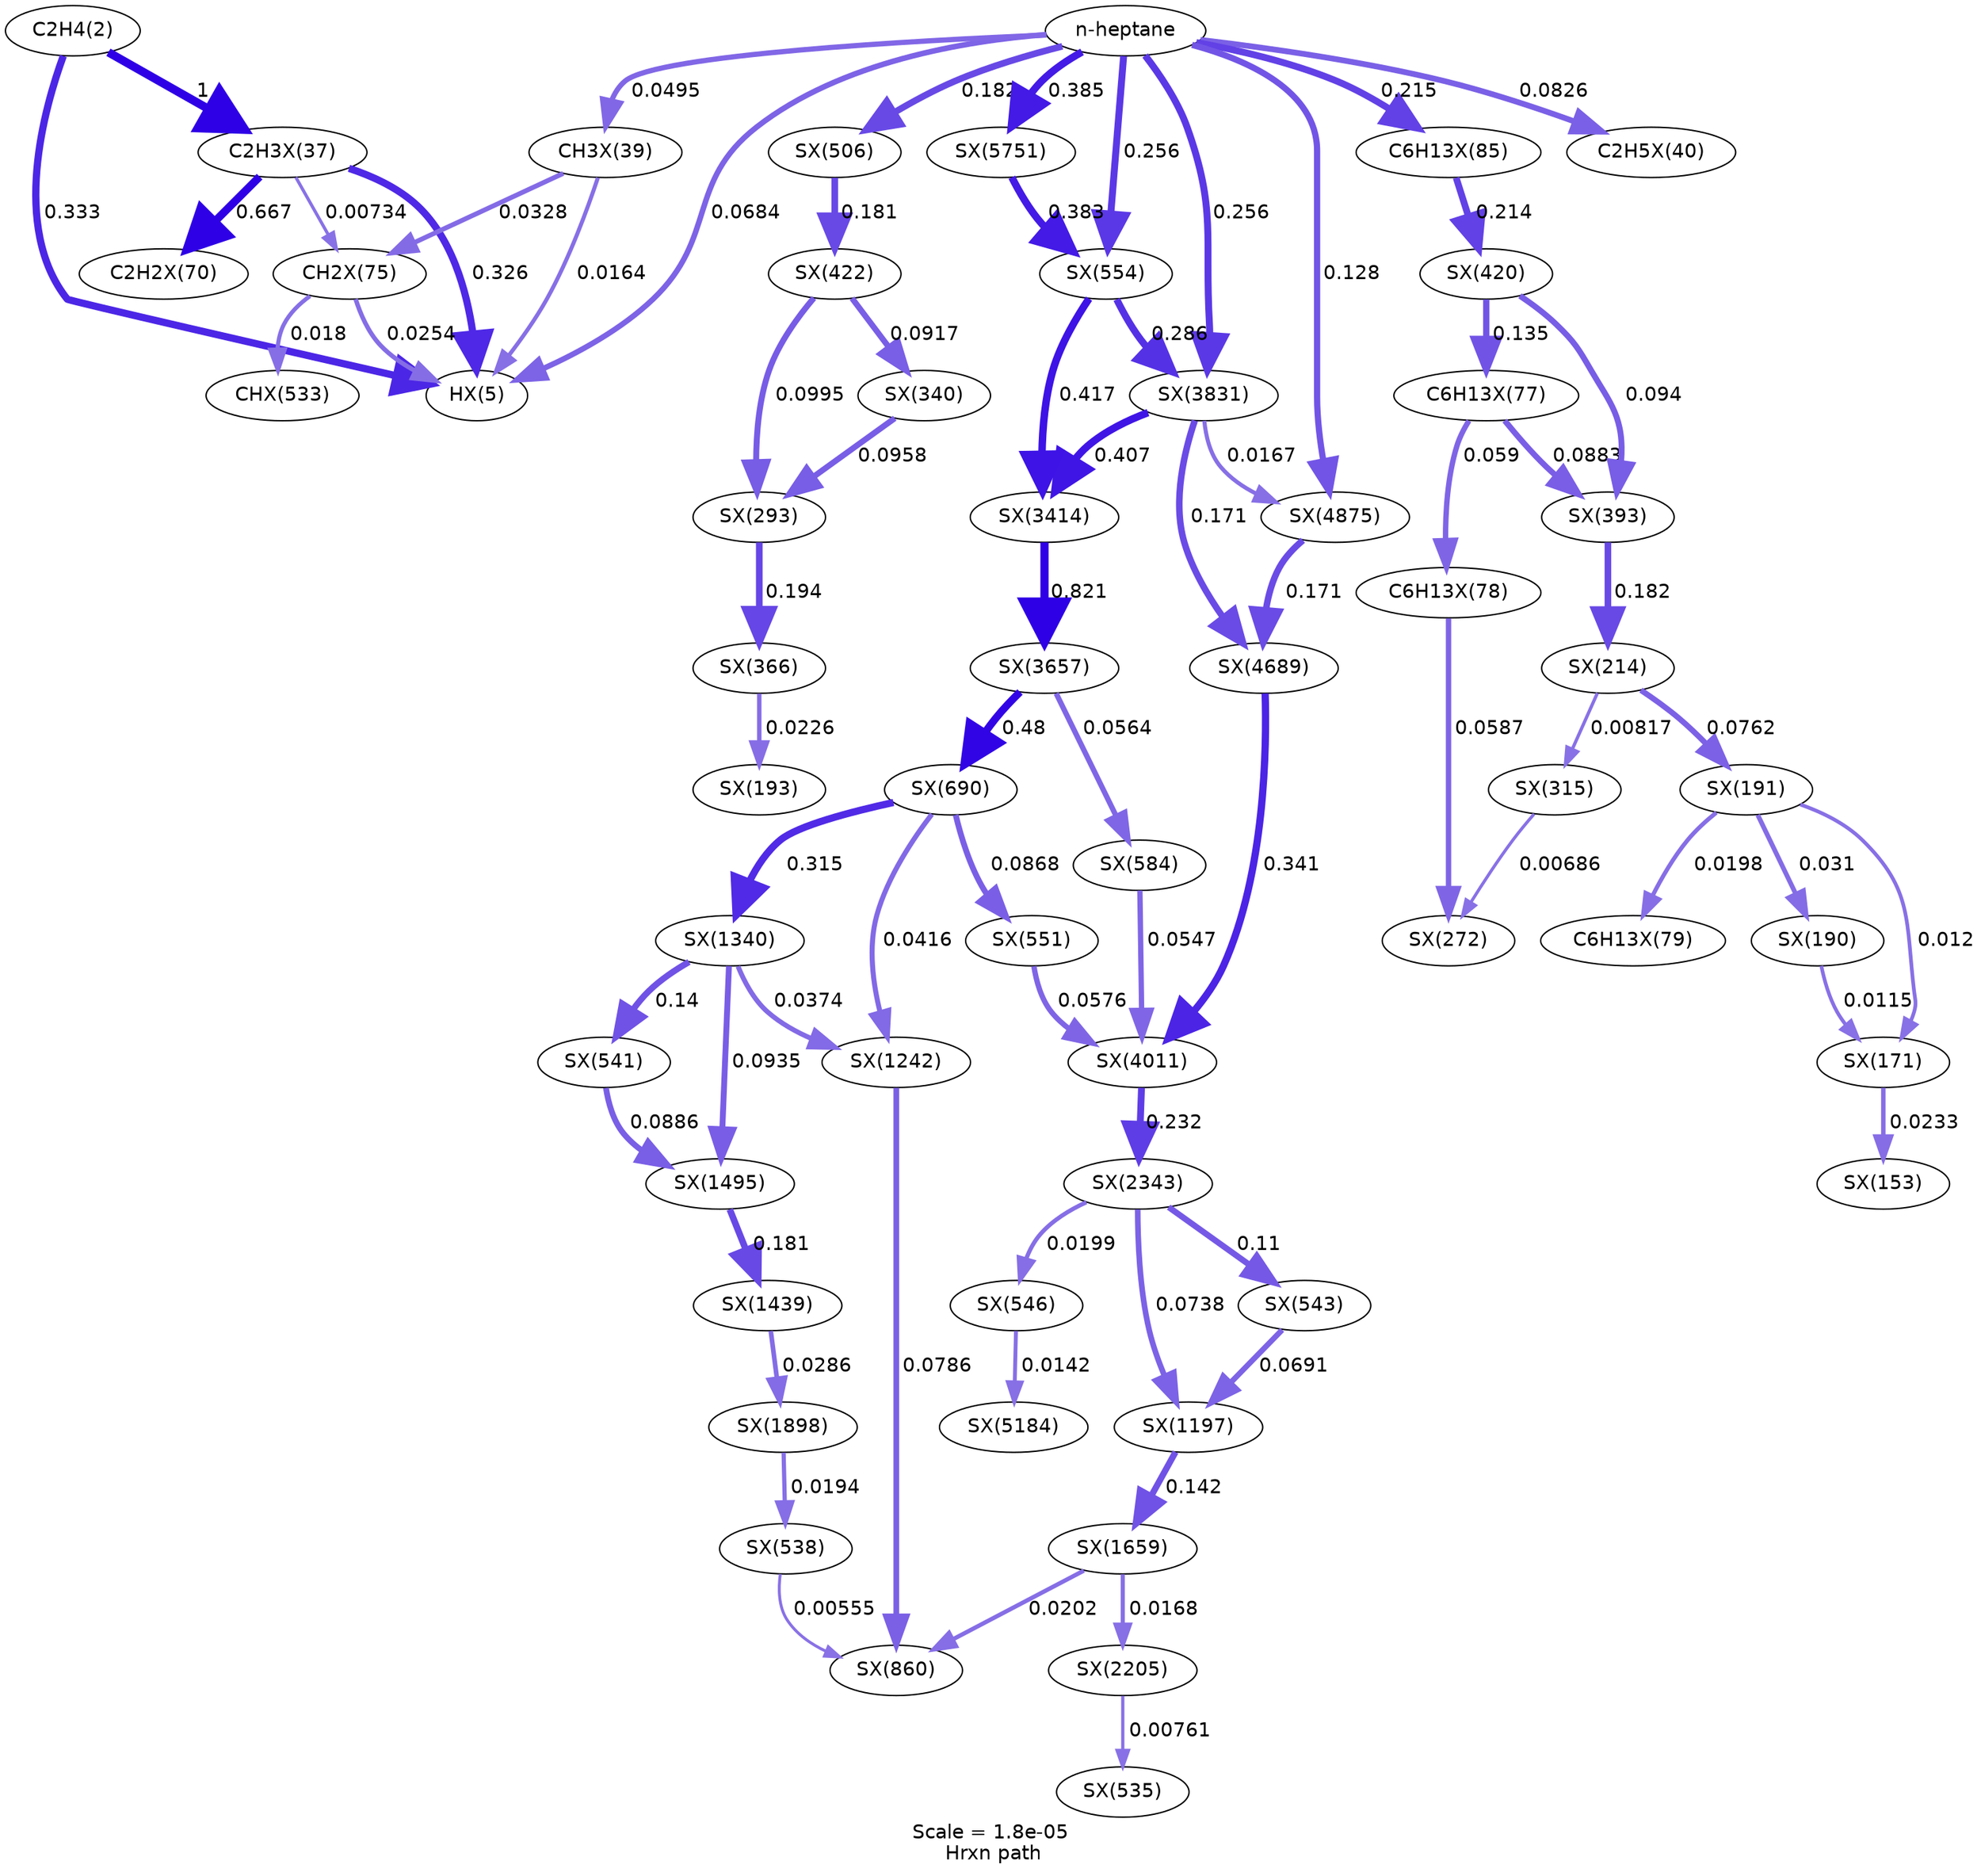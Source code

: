 digraph reaction_paths {
center=1;
s5 -> s9[fontname="Helvetica", style="setlinewidth(5.17)", arrowsize=2.59, color="0.7, 0.833, 0.9"
, label=" 0.333"];
s5 -> s10[fontname="Helvetica", style="setlinewidth(6)", arrowsize=3, color="0.7, 1.5, 0.9"
, label=" 1"];
s10 -> s9[fontname="Helvetica", style="setlinewidth(5.15)", arrowsize=2.58, color="0.7, 0.826, 0.9"
, label=" 0.326"];
s0 -> s9[fontname="Helvetica", style="setlinewidth(3.97)", arrowsize=1.99, color="0.7, 0.568, 0.9"
, label=" 0.0684"];
s11 -> s9[fontname="Helvetica", style="setlinewidth(2.9)", arrowsize=1.45, color="0.7, 0.516, 0.9"
, label=" 0.0164"];
s16 -> s9[fontname="Helvetica", style="setlinewidth(3.23)", arrowsize=1.61, color="0.7, 0.525, 0.9"
, label=" 0.0254"];
s10 -> s15[fontname="Helvetica", style="setlinewidth(5.69)", arrowsize=2.85, color="0.7, 1.17, 0.9"
, label=" 0.667"];
s10 -> s16[fontname="Helvetica", style="setlinewidth(2.29)", arrowsize=1.15, color="0.7, 0.507, 0.9"
, label=" 0.00734"];
s0 -> s12[fontname="Helvetica", style="setlinewidth(4.12)", arrowsize=2.06, color="0.7, 0.583, 0.9"
, label=" 0.0826"];
s44 -> s42[fontname="Helvetica", style="setlinewidth(3.16)", arrowsize=1.58, color="0.7, 0.523, 0.9"
, label=" 0.0233"];
s47 -> s44[fontname="Helvetica", style="setlinewidth(2.66)", arrowsize=1.33, color="0.7, 0.512, 0.9"
, label=" 0.012"];
s46 -> s44[fontname="Helvetica", style="setlinewidth(2.63)", arrowsize=1.31, color="0.7, 0.512, 0.9"
, label=" 0.0115"];
s47 -> s46[fontname="Helvetica", style="setlinewidth(3.38)", arrowsize=1.69, color="0.7, 0.531, 0.9"
, label=" 0.031"];
s47 -> s20[fontname="Helvetica", style="setlinewidth(3.04)", arrowsize=1.52, color="0.7, 0.52, 0.9"
, label=" 0.0198"];
s50 -> s47[fontname="Helvetica", style="setlinewidth(4.06)", arrowsize=2.03, color="0.7, 0.576, 0.9"
, label=" 0.0762"];
s19 -> s55[fontname="Helvetica", style="setlinewidth(3.86)", arrowsize=1.93, color="0.7, 0.559, 0.9"
, label=" 0.0587"];
s59 -> s55[fontname="Helvetica", style="setlinewidth(2.24)", arrowsize=1.12, color="0.7, 0.507, 0.9"
, label=" 0.00686"];
s18 -> s19[fontname="Helvetica", style="setlinewidth(3.86)", arrowsize=1.93, color="0.7, 0.559, 0.9"
, label=" 0.059"];
s50 -> s59[fontname="Helvetica", style="setlinewidth(2.37)", arrowsize=1.19, color="0.7, 0.508, 0.9"
, label=" 0.00817"];
s66 -> s50[fontname="Helvetica", style="setlinewidth(4.71)", arrowsize=2.36, color="0.7, 0.682, 0.9"
, label=" 0.182"];
s18 -> s66[fontname="Helvetica", style="setlinewidth(4.17)", arrowsize=2.08, color="0.7, 0.588, 0.9"
, label=" 0.0883"];
s68 -> s66[fontname="Helvetica", style="setlinewidth(4.21)", arrowsize=2.11, color="0.7, 0.594, 0.9"
, label=" 0.094"];
s68 -> s18[fontname="Helvetica", style="setlinewidth(4.49)", arrowsize=2.24, color="0.7, 0.635, 0.9"
, label=" 0.135"];
s21 -> s68[fontname="Helvetica", style="setlinewidth(4.83)", arrowsize=2.42, color="0.7, 0.714, 0.9"
, label=" 0.214"];
s0 -> s21[fontname="Helvetica", style="setlinewidth(4.84)", arrowsize=2.42, color="0.7, 0.715, 0.9"
, label=" 0.215"];
s0 -> s11[fontname="Helvetica", style="setlinewidth(3.73)", arrowsize=1.87, color="0.7, 0.55, 0.9"
, label=" 0.0495"];
s0 -> s73[fontname="Helvetica", style="setlinewidth(4.71)", arrowsize=2.36, color="0.7, 0.682, 0.9"
, label=" 0.182"];
s0 -> s176[fontname="Helvetica", style="setlinewidth(4.97)", arrowsize=2.49, color="0.7, 0.756, 0.9"
, label=" 0.256"];
s0 -> s96[fontname="Helvetica", style="setlinewidth(4.97)", arrowsize=2.49, color="0.7, 0.756, 0.9"
, label=" 0.256"];
s0 -> s190[fontname="Helvetica", style="setlinewidth(5.28)", arrowsize=2.64, color="0.7, 0.885, 0.9"
, label=" 0.385"];
s0 -> s185[fontname="Helvetica", style="setlinewidth(4.45)", arrowsize=2.22, color="0.7, 0.628, 0.9"
, label=" 0.128"];
s11 -> s16[fontname="Helvetica", style="setlinewidth(3.42)", arrowsize=1.71, color="0.7, 0.533, 0.9"
, label=" 0.0328"];
s16 -> s75[fontname="Helvetica", style="setlinewidth(2.97)", arrowsize=1.48, color="0.7, 0.518, 0.9"
, label=" 0.018"];
s57 -> s63[fontname="Helvetica", style="setlinewidth(4.76)", arrowsize=2.38, color="0.7, 0.694, 0.9"
, label=" 0.194"];
s63 -> s48[fontname="Helvetica", style="setlinewidth(3.14)", arrowsize=1.57, color="0.7, 0.523, 0.9"
, label=" 0.0226"];
s69 -> s57[fontname="Helvetica", style="setlinewidth(4.26)", arrowsize=2.13, color="0.7, 0.6, 0.9"
, label=" 0.0995"];
s61 -> s57[fontname="Helvetica", style="setlinewidth(4.23)", arrowsize=2.11, color="0.7, 0.596, 0.9"
, label=" 0.0958"];
s73 -> s69[fontname="Helvetica", style="setlinewidth(4.71)", arrowsize=2.35, color="0.7, 0.681, 0.9"
, label=" 0.181"];
s69 -> s61[fontname="Helvetica", style="setlinewidth(4.2)", arrowsize=2.1, color="0.7, 0.592, 0.9"
, label=" 0.0917"];
s127 -> s117[fontname="Helvetica", style="setlinewidth(4.08)", arrowsize=2.04, color="0.7, 0.579, 0.9"
, label=" 0.0786"];
s80 -> s117[fontname="Helvetica", style="setlinewidth(2.08)", arrowsize=1.04, color="0.7, 0.506, 0.9"
, label=" 0.00555"];
s141 -> s117[fontname="Helvetica", style="setlinewidth(3.05)", arrowsize=1.53, color="0.7, 0.52, 0.9"
, label=" 0.0202"];
s130 -> s127[fontname="Helvetica", style="setlinewidth(3.52)", arrowsize=1.76, color="0.7, 0.537, 0.9"
, label=" 0.0374"];
s107 -> s127[fontname="Helvetica", style="setlinewidth(3.6)", arrowsize=1.8, color="0.7, 0.542, 0.9"
, label=" 0.0416"];
s147 -> s80[fontname="Helvetica", style="setlinewidth(3.02)", arrowsize=1.51, color="0.7, 0.519, 0.9"
, label=" 0.0194"];
s125 -> s141[fontname="Helvetica", style="setlinewidth(4.53)", arrowsize=2.26, color="0.7, 0.642, 0.9"
, label=" 0.142"];
s141 -> s155[fontname="Helvetica", style="setlinewidth(2.92)", arrowsize=1.46, color="0.7, 0.517, 0.9"
, label=" 0.0168"];
s158 -> s125[fontname="Helvetica", style="setlinewidth(4.03)", arrowsize=2.02, color="0.7, 0.574, 0.9"
, label=" 0.0738"];
s85 -> s125[fontname="Helvetica", style="setlinewidth(3.98)", arrowsize=1.99, color="0.7, 0.569, 0.9"
, label=" 0.0691"];
s155 -> s77[fontname="Helvetica", style="setlinewidth(2.32)", arrowsize=1.16, color="0.7, 0.508, 0.9"
, label=" 0.00761"];
s134 -> s147[fontname="Helvetica", style="setlinewidth(3.32)", arrowsize=1.66, color="0.7, 0.529, 0.9"
, label=" 0.0286"];
s136 -> s134[fontname="Helvetica", style="setlinewidth(4.71)", arrowsize=2.35, color="0.7, 0.681, 0.9"
, label=" 0.181"];
s130 -> s136[fontname="Helvetica", style="setlinewidth(4.21)", arrowsize=2.11, color="0.7, 0.593, 0.9"
, label=" 0.0935"];
s83 -> s136[fontname="Helvetica", style="setlinewidth(4.17)", arrowsize=2.09, color="0.7, 0.589, 0.9"
, label=" 0.0886"];
s130 -> s83[fontname="Helvetica", style="setlinewidth(4.51)", arrowsize=2.26, color="0.7, 0.64, 0.9"
, label=" 0.14"];
s107 -> s130[fontname="Helvetica", style="setlinewidth(5.13)", arrowsize=2.56, color="0.7, 0.815, 0.9"
, label=" 0.315"];
s107 -> s93[fontname="Helvetica", style="setlinewidth(4.16)", arrowsize=2.08, color="0.7, 0.587, 0.9"
, label=" 0.0868"];
s172 -> s107[fontname="Helvetica", style="setlinewidth(5.45)", arrowsize=2.72, color="0.7, 0.98, 0.9"
, label=" 0.48"];
s93 -> s179[fontname="Helvetica", style="setlinewidth(3.84)", arrowsize=1.92, color="0.7, 0.558, 0.9"
, label=" 0.0576"];
s169 -> s172[fontname="Helvetica", style="setlinewidth(5.85)", arrowsize=2.93, color="0.7, 1.32, 0.9"
, label=" 0.821"];
s172 -> s99[fontname="Helvetica", style="setlinewidth(3.83)", arrowsize=1.91, color="0.7, 0.556, 0.9"
, label=" 0.0564"];
s176 -> s169[fontname="Helvetica", style="setlinewidth(5.32)", arrowsize=2.66, color="0.7, 0.907, 0.9"
, label=" 0.407"];
s96 -> s169[fontname="Helvetica", style="setlinewidth(5.34)", arrowsize=2.67, color="0.7, 0.917, 0.9"
, label=" 0.417"];
s99 -> s179[fontname="Helvetica", style="setlinewidth(3.81)", arrowsize=1.9, color="0.7, 0.555, 0.9"
, label=" 0.0547"];
s183 -> s179[fontname="Helvetica", style="setlinewidth(5.19)", arrowsize=2.59, color="0.7, 0.841, 0.9"
, label=" 0.341"];
s179 -> s158[fontname="Helvetica", style="setlinewidth(4.9)", arrowsize=2.45, color="0.7, 0.732, 0.9"
, label=" 0.232"];
s176 -> s183[fontname="Helvetica", style="setlinewidth(4.67)", arrowsize=2.33, color="0.7, 0.671, 0.9"
, label=" 0.171"];
s185 -> s183[fontname="Helvetica", style="setlinewidth(4.67)", arrowsize=2.33, color="0.7, 0.671, 0.9"
, label=" 0.171"];
s158 -> s85[fontname="Helvetica", style="setlinewidth(4.33)", arrowsize=2.17, color="0.7, 0.61, 0.9"
, label=" 0.11"];
s158 -> s88[fontname="Helvetica", style="setlinewidth(3.04)", arrowsize=1.52, color="0.7, 0.52, 0.9"
, label=" 0.0199"];
s88 -> s187[fontname="Helvetica", style="setlinewidth(2.79)", arrowsize=1.39, color="0.7, 0.514, 0.9"
, label=" 0.0142"];
s96 -> s176[fontname="Helvetica", style="setlinewidth(5.05)", arrowsize=2.53, color="0.7, 0.786, 0.9"
, label=" 0.286"];
s176 -> s185[fontname="Helvetica", style="setlinewidth(2.91)", arrowsize=1.46, color="0.7, 0.517, 0.9"
, label=" 0.0167"];
s190 -> s96[fontname="Helvetica", style="setlinewidth(5.28)", arrowsize=2.64, color="0.7, 0.883, 0.9"
, label=" 0.383"];
s0 [ fontname="Helvetica", label="n-heptane"];
s5 [ fontname="Helvetica", label="C2H4(2)"];
s9 [ fontname="Helvetica", label="HX(5)"];
s10 [ fontname="Helvetica", label="C2H3X(37)"];
s11 [ fontname="Helvetica", label="CH3X(39)"];
s12 [ fontname="Helvetica", label="C2H5X(40)"];
s15 [ fontname="Helvetica", label="C2H2X(70)"];
s16 [ fontname="Helvetica", label="CH2X(75)"];
s18 [ fontname="Helvetica", label="C6H13X(77)"];
s19 [ fontname="Helvetica", label="C6H13X(78)"];
s20 [ fontname="Helvetica", label="C6H13X(79)"];
s21 [ fontname="Helvetica", label="C6H13X(85)"];
s42 [ fontname="Helvetica", label="SX(153)"];
s44 [ fontname="Helvetica", label="SX(171)"];
s46 [ fontname="Helvetica", label="SX(190)"];
s47 [ fontname="Helvetica", label="SX(191)"];
s48 [ fontname="Helvetica", label="SX(193)"];
s50 [ fontname="Helvetica", label="SX(214)"];
s55 [ fontname="Helvetica", label="SX(272)"];
s57 [ fontname="Helvetica", label="SX(293)"];
s59 [ fontname="Helvetica", label="SX(315)"];
s61 [ fontname="Helvetica", label="SX(340)"];
s63 [ fontname="Helvetica", label="SX(366)"];
s66 [ fontname="Helvetica", label="SX(393)"];
s68 [ fontname="Helvetica", label="SX(420)"];
s69 [ fontname="Helvetica", label="SX(422)"];
s73 [ fontname="Helvetica", label="SX(506)"];
s75 [ fontname="Helvetica", label="CHX(533)"];
s77 [ fontname="Helvetica", label="SX(535)"];
s80 [ fontname="Helvetica", label="SX(538)"];
s83 [ fontname="Helvetica", label="SX(541)"];
s85 [ fontname="Helvetica", label="SX(543)"];
s88 [ fontname="Helvetica", label="SX(546)"];
s93 [ fontname="Helvetica", label="SX(551)"];
s96 [ fontname="Helvetica", label="SX(554)"];
s99 [ fontname="Helvetica", label="SX(584)"];
s107 [ fontname="Helvetica", label="SX(690)"];
s117 [ fontname="Helvetica", label="SX(860)"];
s125 [ fontname="Helvetica", label="SX(1197)"];
s127 [ fontname="Helvetica", label="SX(1242)"];
s130 [ fontname="Helvetica", label="SX(1340)"];
s134 [ fontname="Helvetica", label="SX(1439)"];
s136 [ fontname="Helvetica", label="SX(1495)"];
s141 [ fontname="Helvetica", label="SX(1659)"];
s147 [ fontname="Helvetica", label="SX(1898)"];
s155 [ fontname="Helvetica", label="SX(2205)"];
s158 [ fontname="Helvetica", label="SX(2343)"];
s169 [ fontname="Helvetica", label="SX(3414)"];
s172 [ fontname="Helvetica", label="SX(3657)"];
s176 [ fontname="Helvetica", label="SX(3831)"];
s179 [ fontname="Helvetica", label="SX(4011)"];
s183 [ fontname="Helvetica", label="SX(4689)"];
s185 [ fontname="Helvetica", label="SX(4875)"];
s187 [ fontname="Helvetica", label="SX(5184)"];
s190 [ fontname="Helvetica", label="SX(5751)"];
 label = "Scale = 1.8e-05\l Hrxn path";
 fontname = "Helvetica";
}
